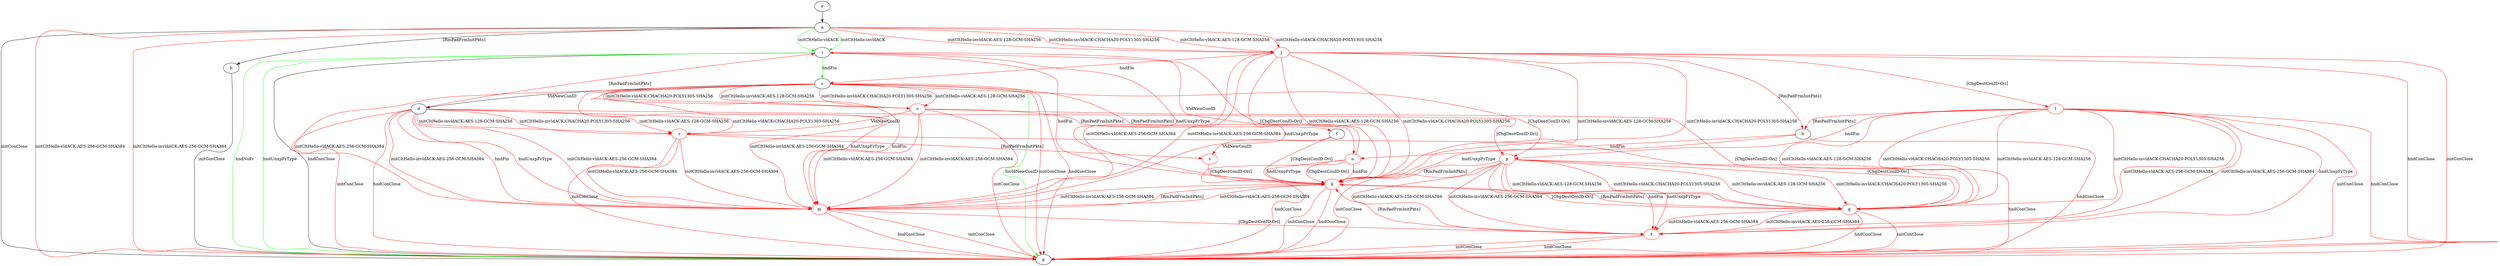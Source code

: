 digraph "" {
	a -> g	[key=0,
		label="initConClose "];
	a -> g	[key=1,
		color=red,
		label="initCltHello-vldACK:AES-256-GCM-SHA384 "];
	a -> g	[key=2,
		color=red,
		label="initCltHello-invldACK:AES-256-GCM-SHA384 "];
	a -> h	[key=0,
		label="[RmPadFrmInitPkts] "];
	a -> i	[key=0,
		color=green,
		label="initCltHello-vldACK "];
	a -> i	[key=1,
		color=green,
		label="initCltHello-invldACK "];
	j	[color=red];
	a -> j	[key=0,
		color=red,
		label="initCltHello-vldACK:AES-128-GCM-SHA256 "];
	a -> j	[key=1,
		color=red,
		label="initCltHello-vldACK:CHACHA20-POLY1305-SHA256 "];
	a -> j	[key=2,
		color=red,
		label="initCltHello-invldACK:AES-128-GCM-SHA256 "];
	a -> j	[key=3,
		color=red,
		label="initCltHello-invldACK:CHACHA20-POLY1305-SHA256 "];
	b -> g	[key=0,
		color=red,
		label="hndConClose "];
	k	[color=red];
	b -> k	[key=0,
		color=red,
		label="hndUnxpFrType "];
	n	[color=red];
	b -> n	[key=0,
		color=red,
		label="hndFin "];
	c -> d	[key=0,
		label="VldNewConID "];
	c -> g	[key=0,
		color=green,
		label="InvldNewConID "];
	c -> g	[key=1,
		color=red,
		label="initConClose "];
	c -> g	[key=2,
		color=red,
		label="hndConClose "];
	m	[color=red];
	c -> m	[key=0,
		color=red,
		label="initCltHello-vldACK:AES-256-GCM-SHA384 "];
	c -> m	[key=1,
		color=red,
		label="initCltHello-invldACK:AES-256-GCM-SHA384 "];
	c -> m	[key=2,
		color=red,
		label="hndFin "];
	c -> m	[key=3,
		color=red,
		label="hndUnxpFrType "];
	c -> n	[key=0,
		color=red,
		label="[RmPadFrmInitPkts] "];
	o	[color=red];
	c -> o	[key=0,
		color=red,
		label="initCltHello-vldACK:AES-128-GCM-SHA256 "];
	c -> o	[key=1,
		color=red,
		label="initCltHello-vldACK:CHACHA20-POLY1305-SHA256 "];
	c -> o	[key=2,
		color=red,
		label="initCltHello-invldACK:AES-128-GCM-SHA256 "];
	c -> o	[key=3,
		color=red,
		label="initCltHello-invldACK:CHACHA20-POLY1305-SHA256 "];
	p	[color=red];
	c -> p	[key=0,
		color=red,
		label="[ChgDestConID-Ori] "];
	d -> g	[key=0,
		color=red,
		label="initConClose "];
	d -> g	[key=1,
		color=red,
		label="hndConClose "];
	d -> i	[key=0,
		color=red,
		label="[RmPadFrmInitPkts] "];
	d -> m	[key=0,
		color=red,
		label="initCltHello-vldACK:AES-256-GCM-SHA384 "];
	d -> m	[key=1,
		color=red,
		label="initCltHello-invldACK:AES-256-GCM-SHA384 "];
	d -> m	[key=2,
		color=red,
		label="hndFin "];
	d -> m	[key=3,
		color=red,
		label="hndUnxpFrType "];
	d -> p	[key=0,
		color=red,
		label="[ChgDestConID-Ori] "];
	r	[color=red];
	d -> r	[key=0,
		color=red,
		label="initCltHello-vldACK:AES-128-GCM-SHA256 "];
	d -> r	[key=1,
		color=red,
		label="initCltHello-vldACK:CHACHA20-POLY1305-SHA256 "];
	d -> r	[key=2,
		color=red,
		label="initCltHello-invldACK:AES-128-GCM-SHA256 "];
	d -> r	[key=3,
		color=red,
		label="initCltHello-invldACK:CHACHA20-POLY1305-SHA256 "];
	e -> a	[key=0];
	f -> k	[key=0,
		color=red,
		label="[ChgDestConID-Ori] "];
	s	[color=red];
	f -> s	[key=0,
		color=red,
		label="VldNewConID "];
	h -> g	[key=0,
		label="initConClose "];
	i -> c	[key=0,
		color=green,
		label="hndFin "];
	i -> g	[key=0,
		label="hndConClose "];
	i -> g	[key=1,
		color=green,
		label="hndNoFr "];
	i -> g	[key=2,
		color=green,
		label="hndUnxpFrType "];
	i -> k	[key=0,
		color=red,
		label="hndFin "];
	i -> k	[key=1,
		color=red,
		label="hndUnxpFrType "];
	i -> k	[key=2,
		color=red,
		label="[ChgDestConID-Ori] "];
	j -> b	[key=0,
		color=red,
		label="[RmPadFrmInitPkts] "];
	j -> c	[key=0,
		color=red,
		label="hndFin "];
	j -> g	[key=0,
		color=red,
		label="initConClose "];
	j -> g	[key=1,
		color=red,
		label="hndConClose "];
	j -> k	[key=0,
		color=red,
		label="initCltHello-vldACK:AES-128-GCM-SHA256 "];
	j -> k	[key=1,
		color=red,
		label="initCltHello-vldACK:CHACHA20-POLY1305-SHA256 "];
	j -> k	[key=2,
		color=red,
		label="initCltHello-invldACK:AES-128-GCM-SHA256 "];
	j -> k	[key=3,
		color=red,
		label="initCltHello-invldACK:CHACHA20-POLY1305-SHA256 "];
	l	[color=red];
	j -> l	[key=0,
		color=red,
		label="[ChgDestConID-Ori] "];
	j -> m	[key=0,
		color=red,
		label="initCltHello-vldACK:AES-256-GCM-SHA384 "];
	j -> m	[key=1,
		color=red,
		label="initCltHello-invldACK:AES-256-GCM-SHA384 "];
	j -> m	[key=2,
		color=red,
		label="hndUnxpFrType "];
	k -> g	[key=0,
		color=red,
		label="initConClose "];
	k -> g	[key=1,
		color=red,
		label="hndConClose "];
	k -> m	[key=0,
		color=red,
		label="initCltHello-vldACK:AES-256-GCM-SHA384 "];
	k -> m	[key=1,
		color=red,
		label="initCltHello-invldACK:AES-256-GCM-SHA384 "];
	q	[color=red];
	k -> q	[key=0,
		color=red,
		label="[ChgDestConID-Ori] "];
	l -> b	[key=0,
		color=red,
		label="[RmPadFrmInitPkts] "];
	l -> g	[key=0,
		color=red,
		label="initConClose "];
	l -> g	[key=1,
		color=red,
		label="hndConClose "];
	l -> p	[key=0,
		color=red,
		label="hndFin "];
	l -> q	[key=0,
		color=red,
		label="initCltHello-vldACK:AES-128-GCM-SHA256 "];
	l -> q	[key=1,
		color=red,
		label="initCltHello-vldACK:CHACHA20-POLY1305-SHA256 "];
	l -> q	[key=2,
		color=red,
		label="initCltHello-invldACK:AES-128-GCM-SHA256 "];
	l -> q	[key=3,
		color=red,
		label="initCltHello-invldACK:CHACHA20-POLY1305-SHA256 "];
	t	[color=red];
	l -> t	[key=0,
		color=red,
		label="initCltHello-vldACK:AES-256-GCM-SHA384 "];
	l -> t	[key=1,
		color=red,
		label="initCltHello-invldACK:AES-256-GCM-SHA384 "];
	l -> t	[key=2,
		color=red,
		label="hndUnxpFrType "];
	m -> g	[key=0,
		color=red,
		label="initConClose "];
	m -> g	[key=1,
		color=red,
		label="hndConClose "];
	m -> k	[key=0,
		color=red,
		label="[RmPadFrmInitPkts] "];
	m -> t	[key=0,
		color=red,
		label="[ChgDestConID-Ori] "];
	n -> g	[key=0,
		color=red,
		label="hndConClose "];
	n -> i	[key=0,
		color=red,
		label="VldNewConID "];
	n -> k	[key=0,
		color=red,
		label="hndFin "];
	n -> k	[key=1,
		color=red,
		label="hndUnxpFrType "];
	n -> k	[key=2,
		color=red,
		label="[ChgDestConID-Ori] "];
	o -> f	[key=0,
		color=red,
		label="[RmPadFrmInitPkts] "];
	o -> g	[key=0,
		color=red,
		label="initConClose "];
	o -> m	[key=0,
		color=red,
		label="initCltHello-vldACK:AES-256-GCM-SHA384 "];
	o -> m	[key=1,
		color=red,
		label="initCltHello-invldACK:AES-256-GCM-SHA384 "];
	o -> q	[key=0,
		color=red,
		label="[ChgDestConID-Ori] "];
	o -> r	[key=0,
		color=red,
		label="VldNewConID "];
	p -> g	[key=0,
		color=red,
		label="initConClose "];
	p -> g	[key=1,
		color=red,
		label="hndConClose "];
	p -> k	[key=0,
		color=red,
		label="[RmPadFrmInitPkts] "];
	p -> q	[key=0,
		color=red,
		label="initCltHello-vldACK:AES-128-GCM-SHA256 "];
	p -> q	[key=1,
		color=red,
		label="initCltHello-vldACK:CHACHA20-POLY1305-SHA256 "];
	p -> q	[key=2,
		color=red,
		label="initCltHello-invldACK:AES-128-GCM-SHA256 "];
	p -> q	[key=3,
		color=red,
		label="initCltHello-invldACK:CHACHA20-POLY1305-SHA256 "];
	p -> t	[key=0,
		color=red,
		label="initCltHello-vldACK:AES-256-GCM-SHA384 "];
	p -> t	[key=1,
		color=red,
		label="initCltHello-invldACK:AES-256-GCM-SHA384 "];
	p -> t	[key=2,
		color=red,
		label="hndFin "];
	p -> t	[key=3,
		color=red,
		label="hndUnxpFrType "];
	q -> g	[key=0,
		color=red,
		label="initConClose "];
	q -> g	[key=1,
		color=red,
		label="hndConClose "];
	q -> k	[key=0,
		color=red,
		label="[RmPadFrmInitPkts] "];
	q -> t	[key=0,
		color=red,
		label="initCltHello-vldACK:AES-256-GCM-SHA384 "];
	q -> t	[key=1,
		color=red,
		label="initCltHello-invldACK:AES-256-GCM-SHA384 "];
	r -> g	[key=0,
		color=red,
		label="initConClose "];
	r -> m	[key=0,
		color=red,
		label="initCltHello-vldACK:AES-256-GCM-SHA384 "];
	r -> m	[key=1,
		color=red,
		label="initCltHello-invldACK:AES-256-GCM-SHA384 "];
	r -> q	[key=0,
		color=red,
		label="[ChgDestConID-Ori] "];
	r -> s	[key=0,
		color=red,
		label="[RmPadFrmInitPkts] "];
	s -> k	[key=0,
		color=red,
		label="[ChgDestConID-Ori] "];
	t -> g	[key=0,
		color=red,
		label="initConClose "];
	t -> g	[key=1,
		color=red,
		label="hndConClose "];
	t -> k	[key=0,
		color=red,
		label="[RmPadFrmInitPkts] "];
}
